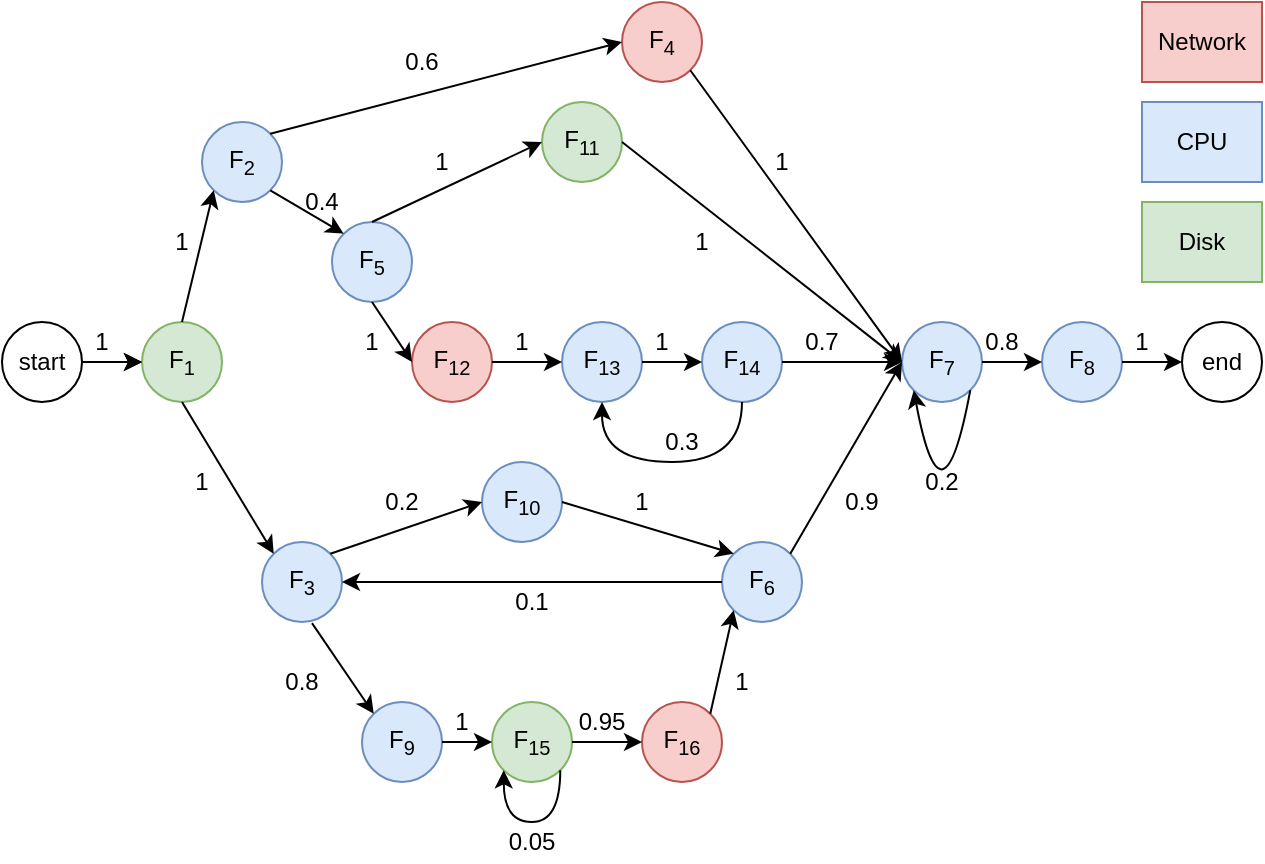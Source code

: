 <mxfile version="14.6.10" type="device"><diagram id="lPwSCA5AXiI47IEAWjHC" name="Page-1"><mxGraphModel dx="1361" dy="782" grid="1" gridSize="10" guides="1" tooltips="1" connect="1" arrows="1" fold="1" page="1" pageScale="1" pageWidth="850" pageHeight="1100" math="0" shadow="0"><root><mxCell id="0"/><mxCell id="1" parent="0"/><mxCell id="amur6i2oqBNrp6anjSna-1" value="F&lt;sub&gt;1&lt;/sub&gt;" style="ellipse;whiteSpace=wrap;html=1;aspect=fixed;fillColor=#d5e8d4;strokeColor=#82b366;" vertex="1" parent="1"><mxGeometry x="210" y="440" width="40" height="40" as="geometry"/></mxCell><mxCell id="amur6i2oqBNrp6anjSna-20" value="" style="edgeStyle=orthogonalEdgeStyle;rounded=0;orthogonalLoop=1;jettySize=auto;html=1;" edge="1" parent="1" source="amur6i2oqBNrp6anjSna-2" target="amur6i2oqBNrp6anjSna-1"><mxGeometry relative="1" as="geometry"/></mxCell><mxCell id="amur6i2oqBNrp6anjSna-23" value="" style="rounded=0;orthogonalLoop=1;jettySize=auto;html=1;" edge="1" parent="1" source="amur6i2oqBNrp6anjSna-2" target="amur6i2oqBNrp6anjSna-1"><mxGeometry relative="1" as="geometry"/></mxCell><mxCell id="amur6i2oqBNrp6anjSna-2" value="start" style="ellipse;whiteSpace=wrap;html=1;aspect=fixed;" vertex="1" parent="1"><mxGeometry x="140" y="440" width="40" height="40" as="geometry"/></mxCell><mxCell id="amur6i2oqBNrp6anjSna-3" value="F&lt;sub&gt;2&lt;/sub&gt;" style="ellipse;whiteSpace=wrap;html=1;aspect=fixed;fillColor=#dae8fc;strokeColor=#6c8ebf;" vertex="1" parent="1"><mxGeometry x="240" y="340" width="40" height="40" as="geometry"/></mxCell><mxCell id="amur6i2oqBNrp6anjSna-4" value="F&lt;sub&gt;4&lt;/sub&gt;" style="ellipse;whiteSpace=wrap;html=1;aspect=fixed;fillColor=#f8cecc;strokeColor=#b85450;" vertex="1" parent="1"><mxGeometry x="450" y="280" width="40" height="40" as="geometry"/></mxCell><mxCell id="amur6i2oqBNrp6anjSna-5" value="F&lt;sub&gt;11&lt;/sub&gt;" style="ellipse;whiteSpace=wrap;html=1;aspect=fixed;fillColor=#d5e8d4;strokeColor=#82b366;" vertex="1" parent="1"><mxGeometry x="410" y="330" width="40" height="40" as="geometry"/></mxCell><mxCell id="amur6i2oqBNrp6anjSna-6" value="F&lt;sub&gt;5&lt;/sub&gt;" style="ellipse;whiteSpace=wrap;html=1;aspect=fixed;fillColor=#dae8fc;strokeColor=#6c8ebf;" vertex="1" parent="1"><mxGeometry x="305" y="390" width="40" height="40" as="geometry"/></mxCell><mxCell id="amur6i2oqBNrp6anjSna-7" value="F&lt;sub&gt;12&lt;/sub&gt;" style="ellipse;whiteSpace=wrap;html=1;aspect=fixed;fillColor=#f8cecc;strokeColor=#b85450;" vertex="1" parent="1"><mxGeometry x="345" y="440" width="40" height="40" as="geometry"/></mxCell><mxCell id="amur6i2oqBNrp6anjSna-8" value="F&lt;sub&gt;13&lt;/sub&gt;" style="ellipse;whiteSpace=wrap;html=1;aspect=fixed;fillColor=#dae8fc;strokeColor=#6c8ebf;" vertex="1" parent="1"><mxGeometry x="420" y="440" width="40" height="40" as="geometry"/></mxCell><mxCell id="amur6i2oqBNrp6anjSna-9" value="F&lt;sub&gt;14&lt;/sub&gt;" style="ellipse;whiteSpace=wrap;html=1;aspect=fixed;fillColor=#dae8fc;strokeColor=#6c8ebf;" vertex="1" parent="1"><mxGeometry x="490" y="440" width="40" height="40" as="geometry"/></mxCell><mxCell id="amur6i2oqBNrp6anjSna-10" value="F&lt;sub&gt;7&lt;/sub&gt;" style="ellipse;whiteSpace=wrap;html=1;aspect=fixed;fillColor=#dae8fc;strokeColor=#6c8ebf;" vertex="1" parent="1"><mxGeometry x="590" y="440" width="40" height="40" as="geometry"/></mxCell><mxCell id="amur6i2oqBNrp6anjSna-11" value="F&lt;sub&gt;8&lt;/sub&gt;" style="ellipse;whiteSpace=wrap;html=1;aspect=fixed;fillColor=#dae8fc;strokeColor=#6c8ebf;" vertex="1" parent="1"><mxGeometry x="660" y="440" width="40" height="40" as="geometry"/></mxCell><mxCell id="amur6i2oqBNrp6anjSna-12" value="end" style="ellipse;whiteSpace=wrap;html=1;aspect=fixed;" vertex="1" parent="1"><mxGeometry x="730" y="440" width="40" height="40" as="geometry"/></mxCell><mxCell id="amur6i2oqBNrp6anjSna-13" value="F&lt;sub&gt;3&lt;/sub&gt;" style="ellipse;whiteSpace=wrap;html=1;aspect=fixed;fillColor=#dae8fc;strokeColor=#6c8ebf;" vertex="1" parent="1"><mxGeometry x="270" y="550" width="40" height="40" as="geometry"/></mxCell><mxCell id="amur6i2oqBNrp6anjSna-14" value="F&lt;sub&gt;10&lt;/sub&gt;" style="ellipse;whiteSpace=wrap;html=1;aspect=fixed;fillColor=#dae8fc;strokeColor=#6c8ebf;" vertex="1" parent="1"><mxGeometry x="380" y="510" width="40" height="40" as="geometry"/></mxCell><mxCell id="amur6i2oqBNrp6anjSna-15" value="F&lt;sub&gt;9&lt;/sub&gt;" style="ellipse;whiteSpace=wrap;html=1;aspect=fixed;fillColor=#dae8fc;strokeColor=#6c8ebf;" vertex="1" parent="1"><mxGeometry x="320" y="630" width="40" height="40" as="geometry"/></mxCell><mxCell id="amur6i2oqBNrp6anjSna-16" value="F&lt;sub&gt;6&lt;/sub&gt;" style="ellipse;whiteSpace=wrap;html=1;aspect=fixed;fillColor=#dae8fc;strokeColor=#6c8ebf;" vertex="1" parent="1"><mxGeometry x="500" y="550" width="40" height="40" as="geometry"/></mxCell><mxCell id="amur6i2oqBNrp6anjSna-17" value="F&lt;sub&gt;15&lt;/sub&gt;" style="ellipse;whiteSpace=wrap;html=1;aspect=fixed;fillColor=#d5e8d4;strokeColor=#82b366;" vertex="1" parent="1"><mxGeometry x="385" y="630" width="40" height="40" as="geometry"/></mxCell><mxCell id="amur6i2oqBNrp6anjSna-18" value="F&lt;sub&gt;16&lt;/sub&gt;" style="ellipse;whiteSpace=wrap;html=1;aspect=fixed;fillColor=#f8cecc;strokeColor=#b85450;" vertex="1" parent="1"><mxGeometry x="460" y="630" width="40" height="40" as="geometry"/></mxCell><mxCell id="amur6i2oqBNrp6anjSna-24" value="" style="rounded=0;orthogonalLoop=1;jettySize=auto;html=1;entryX=0;entryY=1;entryDx=0;entryDy=0;exitX=0.5;exitY=0;exitDx=0;exitDy=0;" edge="1" parent="1" source="amur6i2oqBNrp6anjSna-1" target="amur6i2oqBNrp6anjSna-3"><mxGeometry relative="1" as="geometry"><mxPoint x="90" y="470" as="sourcePoint"/><mxPoint x="130" y="470" as="targetPoint"/></mxGeometry></mxCell><mxCell id="amur6i2oqBNrp6anjSna-25" value="" style="rounded=0;orthogonalLoop=1;jettySize=auto;html=1;entryX=0;entryY=0;entryDx=0;entryDy=0;exitX=0.5;exitY=1;exitDx=0;exitDy=0;" edge="1" parent="1" source="amur6i2oqBNrp6anjSna-1" target="amur6i2oqBNrp6anjSna-13"><mxGeometry relative="1" as="geometry"><mxPoint x="150" y="450" as="sourcePoint"/><mxPoint x="195.858" y="374.142" as="targetPoint"/></mxGeometry></mxCell><mxCell id="amur6i2oqBNrp6anjSna-26" value="" style="rounded=0;orthogonalLoop=1;jettySize=auto;html=1;entryX=0;entryY=0;entryDx=0;entryDy=0;exitX=0.625;exitY=1.014;exitDx=0;exitDy=0;exitPerimeter=0;" edge="1" parent="1" source="amur6i2oqBNrp6anjSna-13" target="amur6i2oqBNrp6anjSna-15"><mxGeometry relative="1" as="geometry"><mxPoint x="150" y="490" as="sourcePoint"/><mxPoint x="180" y="570" as="targetPoint"/></mxGeometry></mxCell><mxCell id="amur6i2oqBNrp6anjSna-27" value="" style="rounded=0;orthogonalLoop=1;jettySize=auto;html=1;entryX=0;entryY=0.5;entryDx=0;entryDy=0;exitX=1;exitY=0.5;exitDx=0;exitDy=0;" edge="1" parent="1" source="amur6i2oqBNrp6anjSna-15" target="amur6i2oqBNrp6anjSna-17"><mxGeometry relative="1" as="geometry"><mxPoint x="194.142" y="604.142" as="sourcePoint"/><mxPoint x="230" y="660" as="targetPoint"/></mxGeometry></mxCell><mxCell id="amur6i2oqBNrp6anjSna-28" value="" style="rounded=0;orthogonalLoop=1;jettySize=auto;html=1;entryX=0;entryY=0.5;entryDx=0;entryDy=0;exitX=1;exitY=0.5;exitDx=0;exitDy=0;" edge="1" parent="1" source="amur6i2oqBNrp6anjSna-17" target="amur6i2oqBNrp6anjSna-18"><mxGeometry relative="1" as="geometry"><mxPoint x="270" y="660" as="sourcePoint"/><mxPoint x="340" y="660" as="targetPoint"/></mxGeometry></mxCell><mxCell id="amur6i2oqBNrp6anjSna-29" value="" style="rounded=0;orthogonalLoop=1;jettySize=auto;html=1;entryX=0;entryY=1;entryDx=0;entryDy=0;exitX=1;exitY=0;exitDx=0;exitDy=0;" edge="1" parent="1" source="amur6i2oqBNrp6anjSna-18" target="amur6i2oqBNrp6anjSna-16"><mxGeometry relative="1" as="geometry"><mxPoint x="380" y="660" as="sourcePoint"/><mxPoint x="435" y="650" as="targetPoint"/></mxGeometry></mxCell><mxCell id="amur6i2oqBNrp6anjSna-30" value="" style="rounded=0;orthogonalLoop=1;jettySize=auto;html=1;entryX=0;entryY=0;entryDx=0;entryDy=0;exitX=1;exitY=0.5;exitDx=0;exitDy=0;" edge="1" parent="1" source="amur6i2oqBNrp6anjSna-14" target="amur6i2oqBNrp6anjSna-16"><mxGeometry relative="1" as="geometry"><mxPoint x="360.002" y="589.998" as="sourcePoint"/><mxPoint x="386.718" y="548.282" as="targetPoint"/></mxGeometry></mxCell><mxCell id="amur6i2oqBNrp6anjSna-31" value="" style="rounded=0;orthogonalLoop=1;jettySize=auto;html=1;entryX=0;entryY=0.5;entryDx=0;entryDy=0;exitX=1;exitY=1;exitDx=0;exitDy=0;" edge="1" parent="1" source="amur6i2oqBNrp6anjSna-4" target="amur6i2oqBNrp6anjSna-10"><mxGeometry relative="1" as="geometry"><mxPoint x="440.002" y="521.718" as="sourcePoint"/><mxPoint x="466.718" y="480.002" as="targetPoint"/></mxGeometry></mxCell><mxCell id="amur6i2oqBNrp6anjSna-32" value="" style="rounded=0;orthogonalLoop=1;jettySize=auto;html=1;entryX=0;entryY=0.5;entryDx=0;entryDy=0;exitX=1;exitY=0.5;exitDx=0;exitDy=0;" edge="1" parent="1" source="amur6i2oqBNrp6anjSna-9" target="amur6i2oqBNrp6anjSna-10"><mxGeometry relative="1" as="geometry"><mxPoint x="354.142" y="294.142" as="sourcePoint"/><mxPoint x="605.858" y="455.858" as="targetPoint"/></mxGeometry></mxCell><mxCell id="amur6i2oqBNrp6anjSna-33" value="" style="rounded=0;orthogonalLoop=1;jettySize=auto;html=1;entryX=0;entryY=0.5;entryDx=0;entryDy=0;exitX=1;exitY=0.5;exitDx=0;exitDy=0;" edge="1" parent="1" source="amur6i2oqBNrp6anjSna-8" target="amur6i2oqBNrp6anjSna-9"><mxGeometry relative="1" as="geometry"><mxPoint x="520" y="490" as="sourcePoint"/><mxPoint x="580" y="490" as="targetPoint"/></mxGeometry></mxCell><mxCell id="amur6i2oqBNrp6anjSna-34" value="" style="rounded=0;orthogonalLoop=1;jettySize=auto;html=1;entryX=0;entryY=0.5;entryDx=0;entryDy=0;exitX=1;exitY=0.5;exitDx=0;exitDy=0;" edge="1" parent="1" source="amur6i2oqBNrp6anjSna-7" target="amur6i2oqBNrp6anjSna-8"><mxGeometry relative="1" as="geometry"><mxPoint x="470" y="470" as="sourcePoint"/><mxPoint x="500" y="470" as="targetPoint"/></mxGeometry></mxCell><mxCell id="amur6i2oqBNrp6anjSna-35" value="" style="rounded=0;orthogonalLoop=1;jettySize=auto;html=1;entryX=0;entryY=0.5;entryDx=0;entryDy=0;exitX=1;exitY=0.5;exitDx=0;exitDy=0;" edge="1" parent="1" source="amur6i2oqBNrp6anjSna-5" target="amur6i2oqBNrp6anjSna-10"><mxGeometry relative="1" as="geometry"><mxPoint x="400" y="400" as="sourcePoint"/><mxPoint x="430" y="400" as="targetPoint"/></mxGeometry></mxCell><mxCell id="amur6i2oqBNrp6anjSna-36" value="" style="rounded=0;orthogonalLoop=1;jettySize=auto;html=1;entryX=0;entryY=0.5;entryDx=0;entryDy=0;exitX=0.5;exitY=1;exitDx=0;exitDy=0;" edge="1" parent="1" source="amur6i2oqBNrp6anjSna-6" target="amur6i2oqBNrp6anjSna-7"><mxGeometry relative="1" as="geometry"><mxPoint x="350" y="370" as="sourcePoint"/><mxPoint x="600" y="470" as="targetPoint"/></mxGeometry></mxCell><mxCell id="amur6i2oqBNrp6anjSna-37" value="" style="rounded=0;orthogonalLoop=1;jettySize=auto;html=1;entryX=0;entryY=0;entryDx=0;entryDy=0;exitX=1;exitY=1;exitDx=0;exitDy=0;" edge="1" parent="1" source="amur6i2oqBNrp6anjSna-3" target="amur6i2oqBNrp6anjSna-6"><mxGeometry relative="1" as="geometry"><mxPoint x="259.142" y="449.142" as="sourcePoint"/><mxPoint x="280.858" y="470.858" as="targetPoint"/></mxGeometry></mxCell><mxCell id="amur6i2oqBNrp6anjSna-38" value="" style="rounded=0;orthogonalLoop=1;jettySize=auto;html=1;entryX=0;entryY=0.5;entryDx=0;entryDy=0;exitX=1;exitY=0;exitDx=0;exitDy=0;" edge="1" parent="1" source="amur6i2oqBNrp6anjSna-3" target="amur6i2oqBNrp6anjSna-4"><mxGeometry relative="1" as="geometry"><mxPoint x="224.142" y="374.142" as="sourcePoint"/><mxPoint x="305.858" y="405.858" as="targetPoint"/></mxGeometry></mxCell><mxCell id="amur6i2oqBNrp6anjSna-39" value="" style="rounded=0;orthogonalLoop=1;jettySize=auto;html=1;entryX=0;entryY=0.5;entryDx=0;entryDy=0;exitX=0.5;exitY=0;exitDx=0;exitDy=0;" edge="1" parent="1" source="amur6i2oqBNrp6anjSna-6" target="amur6i2oqBNrp6anjSna-5"><mxGeometry relative="1" as="geometry"><mxPoint x="234.142" y="384.142" as="sourcePoint"/><mxPoint x="315.858" y="415.858" as="targetPoint"/></mxGeometry></mxCell><mxCell id="amur6i2oqBNrp6anjSna-40" value="" style="rounded=0;orthogonalLoop=1;jettySize=auto;html=1;entryX=0;entryY=0.5;entryDx=0;entryDy=0;exitX=1;exitY=0;exitDx=0;exitDy=0;" edge="1" parent="1" source="amur6i2oqBNrp6anjSna-13" target="amur6i2oqBNrp6anjSna-14"><mxGeometry relative="1" as="geometry"><mxPoint x="230.002" y="580.002" as="sourcePoint"/><mxPoint x="311.718" y="611.718" as="targetPoint"/></mxGeometry></mxCell><mxCell id="amur6i2oqBNrp6anjSna-42" value="" style="rounded=0;orthogonalLoop=1;jettySize=auto;html=1;entryX=0;entryY=0.5;entryDx=0;entryDy=0;exitX=1;exitY=0.5;exitDx=0;exitDy=0;" edge="1" parent="1" source="amur6i2oqBNrp6anjSna-10" target="amur6i2oqBNrp6anjSna-11"><mxGeometry relative="1" as="geometry"><mxPoint x="660.002" y="564.142" as="sourcePoint"/><mxPoint x="741.718" y="595.858" as="targetPoint"/></mxGeometry></mxCell><mxCell id="amur6i2oqBNrp6anjSna-43" value="" style="rounded=0;orthogonalLoop=1;jettySize=auto;html=1;entryX=0;entryY=0.5;entryDx=0;entryDy=0;exitX=1;exitY=0.5;exitDx=0;exitDy=0;" edge="1" parent="1" source="amur6i2oqBNrp6anjSna-11" target="amur6i2oqBNrp6anjSna-12"><mxGeometry relative="1" as="geometry"><mxPoint x="718.282" y="550.002" as="sourcePoint"/><mxPoint x="799.998" y="581.718" as="targetPoint"/></mxGeometry></mxCell><mxCell id="amur6i2oqBNrp6anjSna-45" value="" style="rounded=0;orthogonalLoop=1;jettySize=auto;html=1;entryX=0;entryY=0.5;entryDx=0;entryDy=0;exitX=1;exitY=0;exitDx=0;exitDy=0;" edge="1" parent="1" source="amur6i2oqBNrp6anjSna-16" target="amur6i2oqBNrp6anjSna-10"><mxGeometry relative="1" as="geometry"><mxPoint x="415" y="505" as="sourcePoint"/><mxPoint x="590" y="555" as="targetPoint"/></mxGeometry></mxCell><mxCell id="amur6i2oqBNrp6anjSna-47" value="" style="rounded=0;orthogonalLoop=1;jettySize=auto;html=1;entryX=1;entryY=0.5;entryDx=0;entryDy=0;exitX=0;exitY=0.5;exitDx=0;exitDy=0;" edge="1" parent="1" source="amur6i2oqBNrp6anjSna-16" target="amur6i2oqBNrp6anjSna-13"><mxGeometry relative="1" as="geometry"><mxPoint x="330" y="590" as="sourcePoint"/><mxPoint x="510" y="580" as="targetPoint"/></mxGeometry></mxCell><mxCell id="amur6i2oqBNrp6anjSna-49" value="" style="html=1;rounded=0;edgeStyle=orthogonalEdgeStyle;exitX=1;exitY=1;exitDx=0;exitDy=0;entryX=0;entryY=1;entryDx=0;entryDy=0;curved=1;" edge="1" parent="1" source="amur6i2oqBNrp6anjSna-10" target="amur6i2oqBNrp6anjSna-10"><mxGeometry width="100" relative="1" as="geometry"><mxPoint x="670" y="540" as="sourcePoint"/><mxPoint x="600" y="490" as="targetPoint"/><Array as="points"><mxPoint x="610" y="550"/></Array></mxGeometry></mxCell><mxCell id="amur6i2oqBNrp6anjSna-50" value="0.2" style="text;html=1;strokeColor=none;fillColor=none;align=center;verticalAlign=middle;whiteSpace=wrap;rounded=0;" vertex="1" parent="1"><mxGeometry x="590" y="510" width="40" height="20" as="geometry"/></mxCell><mxCell id="amur6i2oqBNrp6anjSna-52" value="" style="html=1;rounded=0;edgeStyle=orthogonalEdgeStyle;exitX=0.5;exitY=1;exitDx=0;exitDy=0;entryX=0.5;entryY=1;entryDx=0;entryDy=0;curved=1;" edge="1" parent="1" source="amur6i2oqBNrp6anjSna-9" target="amur6i2oqBNrp6anjSna-8"><mxGeometry width="100" relative="1" as="geometry"><mxPoint x="500.002" y="482.082" as="sourcePoint"/><mxPoint x="471.718" y="482.082" as="targetPoint"/><Array as="points"><mxPoint x="510" y="510"/><mxPoint x="440" y="510"/></Array></mxGeometry></mxCell><mxCell id="amur6i2oqBNrp6anjSna-54" value="1" style="text;html=1;strokeColor=none;fillColor=none;align=center;verticalAlign=middle;whiteSpace=wrap;rounded=0;" vertex="1" parent="1"><mxGeometry x="170" y="440" width="40" height="20" as="geometry"/></mxCell><mxCell id="amur6i2oqBNrp6anjSna-55" value="1" style="text;html=1;strokeColor=none;fillColor=none;align=center;verticalAlign=middle;whiteSpace=wrap;rounded=0;" vertex="1" parent="1"><mxGeometry x="220" y="510" width="40" height="20" as="geometry"/></mxCell><mxCell id="amur6i2oqBNrp6anjSna-56" value="1" style="text;html=1;strokeColor=none;fillColor=none;align=center;verticalAlign=middle;whiteSpace=wrap;rounded=0;" vertex="1" parent="1"><mxGeometry x="210" y="390" width="40" height="20" as="geometry"/></mxCell><mxCell id="amur6i2oqBNrp6anjSna-57" value="0.6" style="text;html=1;strokeColor=none;fillColor=none;align=center;verticalAlign=middle;whiteSpace=wrap;rounded=0;" vertex="1" parent="1"><mxGeometry x="330" y="300" width="40" height="20" as="geometry"/></mxCell><mxCell id="amur6i2oqBNrp6anjSna-58" value="0.4" style="text;html=1;strokeColor=none;fillColor=none;align=center;verticalAlign=middle;whiteSpace=wrap;rounded=0;" vertex="1" parent="1"><mxGeometry x="280" y="370" width="40" height="20" as="geometry"/></mxCell><mxCell id="amur6i2oqBNrp6anjSna-59" value="1" style="text;html=1;strokeColor=none;fillColor=none;align=center;verticalAlign=middle;whiteSpace=wrap;rounded=0;" vertex="1" parent="1"><mxGeometry x="340" y="350" width="40" height="20" as="geometry"/></mxCell><mxCell id="amur6i2oqBNrp6anjSna-60" value="1" style="text;html=1;strokeColor=none;fillColor=none;align=center;verticalAlign=middle;whiteSpace=wrap;rounded=0;" vertex="1" parent="1"><mxGeometry x="305" y="440" width="40" height="20" as="geometry"/></mxCell><mxCell id="amur6i2oqBNrp6anjSna-61" value="1" style="text;html=1;strokeColor=none;fillColor=none;align=center;verticalAlign=middle;whiteSpace=wrap;rounded=0;" vertex="1" parent="1"><mxGeometry x="380" y="440" width="40" height="20" as="geometry"/></mxCell><mxCell id="amur6i2oqBNrp6anjSna-62" value="1" style="text;html=1;strokeColor=none;fillColor=none;align=center;verticalAlign=middle;whiteSpace=wrap;rounded=0;" vertex="1" parent="1"><mxGeometry x="450" y="440" width="40" height="20" as="geometry"/></mxCell><mxCell id="amur6i2oqBNrp6anjSna-63" value="0.7" style="text;html=1;strokeColor=none;fillColor=none;align=center;verticalAlign=middle;whiteSpace=wrap;rounded=0;" vertex="1" parent="1"><mxGeometry x="530" y="440" width="40" height="20" as="geometry"/></mxCell><mxCell id="amur6i2oqBNrp6anjSna-64" value="0.3" style="text;html=1;strokeColor=none;fillColor=none;align=center;verticalAlign=middle;whiteSpace=wrap;rounded=0;" vertex="1" parent="1"><mxGeometry x="460" y="490" width="40" height="20" as="geometry"/></mxCell><mxCell id="amur6i2oqBNrp6anjSna-65" value="1" style="text;html=1;strokeColor=none;fillColor=none;align=center;verticalAlign=middle;whiteSpace=wrap;rounded=0;" vertex="1" parent="1"><mxGeometry x="510" y="350" width="40" height="20" as="geometry"/></mxCell><mxCell id="amur6i2oqBNrp6anjSna-66" value="1" style="text;html=1;strokeColor=none;fillColor=none;align=center;verticalAlign=middle;whiteSpace=wrap;rounded=0;" vertex="1" parent="1"><mxGeometry x="470" y="390" width="40" height="20" as="geometry"/></mxCell><mxCell id="amur6i2oqBNrp6anjSna-67" value="0.8" style="text;html=1;strokeColor=none;fillColor=none;align=center;verticalAlign=middle;whiteSpace=wrap;rounded=0;" vertex="1" parent="1"><mxGeometry x="620" y="440" width="40" height="20" as="geometry"/></mxCell><mxCell id="amur6i2oqBNrp6anjSna-68" value="1" style="text;html=1;strokeColor=none;fillColor=none;align=center;verticalAlign=middle;whiteSpace=wrap;rounded=0;" vertex="1" parent="1"><mxGeometry x="690" y="440" width="40" height="20" as="geometry"/></mxCell><mxCell id="amur6i2oqBNrp6anjSna-69" value="0.9" style="text;html=1;strokeColor=none;fillColor=none;align=center;verticalAlign=middle;whiteSpace=wrap;rounded=0;" vertex="1" parent="1"><mxGeometry x="550" y="520" width="40" height="20" as="geometry"/></mxCell><mxCell id="amur6i2oqBNrp6anjSna-70" value="1" style="text;html=1;strokeColor=none;fillColor=none;align=center;verticalAlign=middle;whiteSpace=wrap;rounded=0;" vertex="1" parent="1"><mxGeometry x="490" y="610" width="40" height="20" as="geometry"/></mxCell><mxCell id="amur6i2oqBNrp6anjSna-71" value="0.1" style="text;html=1;strokeColor=none;fillColor=none;align=center;verticalAlign=middle;whiteSpace=wrap;rounded=0;" vertex="1" parent="1"><mxGeometry x="385" y="570" width="40" height="20" as="geometry"/></mxCell><mxCell id="amur6i2oqBNrp6anjSna-72" value="&lt;div&gt;1&lt;/div&gt;" style="text;html=1;strokeColor=none;fillColor=none;align=center;verticalAlign=middle;whiteSpace=wrap;rounded=0;" vertex="1" parent="1"><mxGeometry x="440" y="520" width="40" height="20" as="geometry"/></mxCell><mxCell id="amur6i2oqBNrp6anjSna-73" value="0.2" style="text;html=1;strokeColor=none;fillColor=none;align=center;verticalAlign=middle;whiteSpace=wrap;rounded=0;" vertex="1" parent="1"><mxGeometry x="320" y="520" width="40" height="20" as="geometry"/></mxCell><mxCell id="amur6i2oqBNrp6anjSna-74" value="0.8" style="text;html=1;strokeColor=none;fillColor=none;align=center;verticalAlign=middle;whiteSpace=wrap;rounded=0;" vertex="1" parent="1"><mxGeometry x="270" y="610" width="40" height="20" as="geometry"/></mxCell><mxCell id="amur6i2oqBNrp6anjSna-75" value="1" style="text;html=1;strokeColor=none;fillColor=none;align=center;verticalAlign=middle;whiteSpace=wrap;rounded=0;" vertex="1" parent="1"><mxGeometry x="350" y="630" width="40" height="20" as="geometry"/></mxCell><mxCell id="amur6i2oqBNrp6anjSna-76" value="0.95" style="text;html=1;strokeColor=none;fillColor=none;align=center;verticalAlign=middle;whiteSpace=wrap;rounded=0;" vertex="1" parent="1"><mxGeometry x="420" y="630" width="40" height="20" as="geometry"/></mxCell><mxCell id="amur6i2oqBNrp6anjSna-77" value="" style="html=1;rounded=0;edgeStyle=orthogonalEdgeStyle;exitX=1;exitY=1;exitDx=0;exitDy=0;entryX=0;entryY=1;entryDx=0;entryDy=0;curved=1;" edge="1" parent="1" source="amur6i2oqBNrp6anjSna-17" target="amur6i2oqBNrp6anjSna-17"><mxGeometry width="100" relative="1" as="geometry"><mxPoint x="439.97" y="690" as="sourcePoint"/><mxPoint x="369.97" y="690" as="targetPoint"/><Array as="points"><mxPoint x="419" y="690"/><mxPoint x="391" y="690"/></Array></mxGeometry></mxCell><mxCell id="amur6i2oqBNrp6anjSna-78" value="0.05" style="text;html=1;strokeColor=none;fillColor=none;align=center;verticalAlign=middle;whiteSpace=wrap;rounded=0;" vertex="1" parent="1"><mxGeometry x="385" y="690" width="40" height="20" as="geometry"/></mxCell><mxCell id="amur6i2oqBNrp6anjSna-79" value="CPU" style="rounded=0;whiteSpace=wrap;html=1;fillColor=#dae8fc;strokeColor=#6c8ebf;" vertex="1" parent="1"><mxGeometry x="710" y="330" width="60" height="40" as="geometry"/></mxCell><mxCell id="amur6i2oqBNrp6anjSna-80" value="Disk" style="rounded=0;whiteSpace=wrap;html=1;fillColor=#d5e8d4;strokeColor=#82b366;" vertex="1" parent="1"><mxGeometry x="710" y="380" width="60" height="40" as="geometry"/></mxCell><mxCell id="amur6i2oqBNrp6anjSna-81" value="Network" style="rounded=0;whiteSpace=wrap;html=1;fillColor=#f8cecc;strokeColor=#b85450;" vertex="1" parent="1"><mxGeometry x="710" y="280" width="60" height="40" as="geometry"/></mxCell></root></mxGraphModel></diagram></mxfile>
